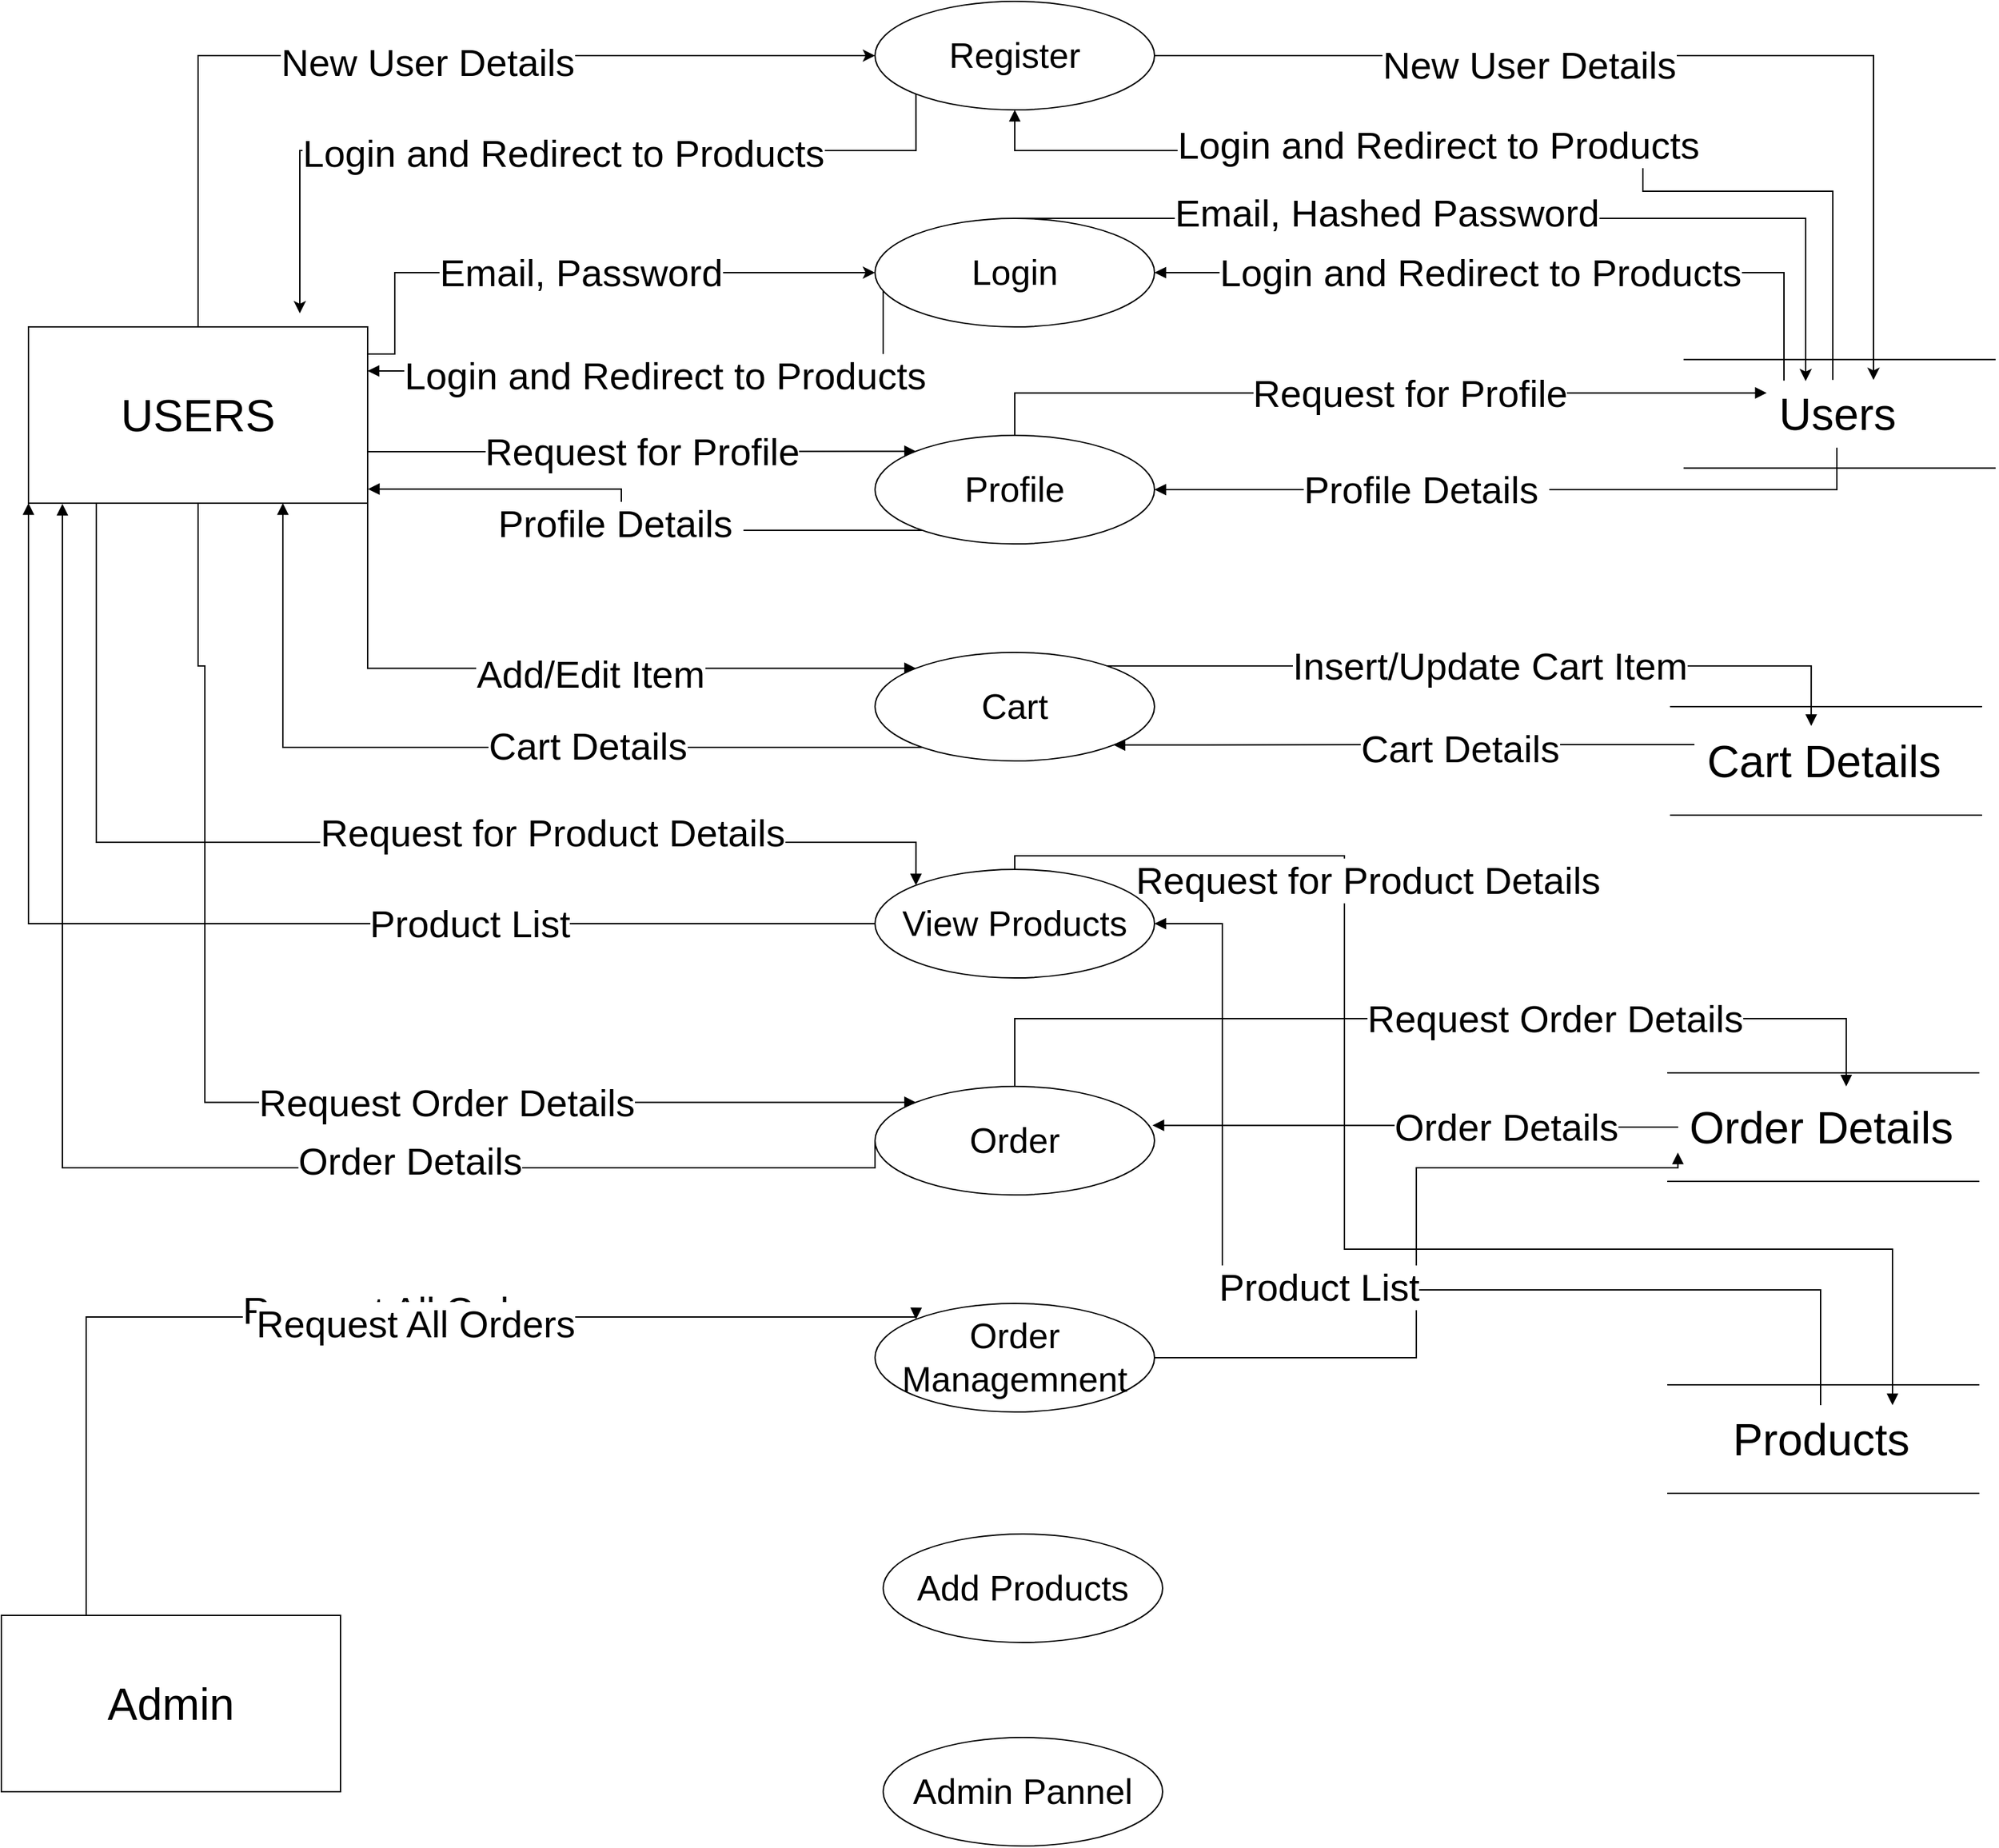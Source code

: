 <mxfile version="16.6.3" type="github">
  <diagram id="rHZXp1hUaD68bFYu-FZW" name="Page-1">
    <mxGraphModel dx="2256" dy="1464" grid="1" gridSize="10" guides="1" tooltips="1" connect="1" arrows="1" fold="1" page="1" pageScale="1" pageWidth="827" pageHeight="1169" math="0" shadow="0">
      <root>
        <mxCell id="0" />
        <mxCell id="1" parent="0" />
        <mxCell id="vq-ofFBgTo_8ThLR1Hz--29" style="edgeStyle=orthogonalEdgeStyle;rounded=0;orthogonalLoop=1;jettySize=auto;html=1;entryX=0;entryY=0.5;entryDx=0;entryDy=0;fontSize=33;" edge="1" parent="1" source="vq-ofFBgTo_8ThLR1Hz--1" target="vq-ofFBgTo_8ThLR1Hz--6">
          <mxGeometry relative="1" as="geometry">
            <Array as="points">
              <mxPoint x="-145" y="40" />
            </Array>
          </mxGeometry>
        </mxCell>
        <mxCell id="vq-ofFBgTo_8ThLR1Hz--30" value="&lt;font style=&quot;font-size: 28px&quot;&gt;New User Details&lt;/font&gt;" style="edgeLabel;html=1;align=center;verticalAlign=middle;resizable=0;points=[];fontSize=33;" vertex="1" connectable="0" parent="vq-ofFBgTo_8ThLR1Hz--29">
          <mxGeometry x="0.056" y="-3" relative="1" as="geometry">
            <mxPoint as="offset" />
          </mxGeometry>
        </mxCell>
        <mxCell id="vq-ofFBgTo_8ThLR1Hz--39" value="Email, Password" style="edgeStyle=orthogonalEdgeStyle;rounded=0;orthogonalLoop=1;jettySize=auto;html=1;fontSize=28;" edge="1" parent="1" source="vq-ofFBgTo_8ThLR1Hz--1" target="vq-ofFBgTo_8ThLR1Hz--2">
          <mxGeometry relative="1" as="geometry">
            <Array as="points">
              <mxPoint y="260" />
              <mxPoint y="200" />
            </Array>
          </mxGeometry>
        </mxCell>
        <mxCell id="vq-ofFBgTo_8ThLR1Hz--49" value="Request for Profile" style="edgeStyle=orthogonalEdgeStyle;rounded=0;orthogonalLoop=1;jettySize=auto;html=1;entryX=0;entryY=0;entryDx=0;entryDy=0;fontSize=28;startArrow=none;startFill=0;endArrow=block;endFill=1;" edge="1" parent="1" source="vq-ofFBgTo_8ThLR1Hz--1" target="vq-ofFBgTo_8ThLR1Hz--3">
          <mxGeometry relative="1" as="geometry">
            <Array as="points">
              <mxPoint x="70" y="332" />
              <mxPoint x="70" y="332" />
            </Array>
          </mxGeometry>
        </mxCell>
        <mxCell id="vq-ofFBgTo_8ThLR1Hz--58" style="edgeStyle=orthogonalEdgeStyle;rounded=0;orthogonalLoop=1;jettySize=auto;html=1;exitX=1;exitY=1;exitDx=0;exitDy=0;entryX=0;entryY=0;entryDx=0;entryDy=0;fontSize=28;startArrow=none;startFill=0;endArrow=block;endFill=1;" edge="1" parent="1" source="vq-ofFBgTo_8ThLR1Hz--1" target="vq-ofFBgTo_8ThLR1Hz--7">
          <mxGeometry relative="1" as="geometry">
            <Array as="points">
              <mxPoint x="-20" y="492" />
            </Array>
          </mxGeometry>
        </mxCell>
        <mxCell id="vq-ofFBgTo_8ThLR1Hz--59" value="Add/Edit Item" style="edgeLabel;html=1;align=center;verticalAlign=middle;resizable=0;points=[];fontSize=28;" vertex="1" connectable="0" parent="vq-ofFBgTo_8ThLR1Hz--58">
          <mxGeometry x="0.086" y="-4" relative="1" as="geometry">
            <mxPoint as="offset" />
          </mxGeometry>
        </mxCell>
        <mxCell id="vq-ofFBgTo_8ThLR1Hz--67" style="edgeStyle=orthogonalEdgeStyle;rounded=0;orthogonalLoop=1;jettySize=auto;html=1;entryX=0;entryY=0;entryDx=0;entryDy=0;fontSize=28;startArrow=none;startFill=0;endArrow=block;endFill=1;" edge="1" parent="1" source="vq-ofFBgTo_8ThLR1Hz--1" target="vq-ofFBgTo_8ThLR1Hz--4">
          <mxGeometry relative="1" as="geometry">
            <Array as="points">
              <mxPoint x="-220" y="620" />
              <mxPoint x="385" y="620" />
            </Array>
          </mxGeometry>
        </mxCell>
        <mxCell id="vq-ofFBgTo_8ThLR1Hz--68" value="Request for Product Details" style="edgeLabel;html=1;align=center;verticalAlign=middle;resizable=0;points=[];fontSize=28;" vertex="1" connectable="0" parent="vq-ofFBgTo_8ThLR1Hz--67">
          <mxGeometry x="0.323" y="7" relative="1" as="geometry">
            <mxPoint as="offset" />
          </mxGeometry>
        </mxCell>
        <mxCell id="vq-ofFBgTo_8ThLR1Hz--77" value="Request Order Details" style="edgeStyle=orthogonalEdgeStyle;rounded=0;orthogonalLoop=1;jettySize=auto;html=1;entryX=0;entryY=0;entryDx=0;entryDy=0;fontSize=28;startArrow=none;startFill=0;endArrow=block;endFill=1;" edge="1" parent="1" source="vq-ofFBgTo_8ThLR1Hz--1" target="vq-ofFBgTo_8ThLR1Hz--8">
          <mxGeometry x="0.29" relative="1" as="geometry">
            <Array as="points">
              <mxPoint x="-145" y="490" />
              <mxPoint x="-140" y="490" />
              <mxPoint x="-140" y="812" />
            </Array>
            <mxPoint x="-1" as="offset" />
          </mxGeometry>
        </mxCell>
        <mxCell id="vq-ofFBgTo_8ThLR1Hz--1" value="&lt;font style=&quot;font-size: 33px&quot;&gt;USERS&lt;/font&gt;" style="rounded=0;whiteSpace=wrap;html=1;" vertex="1" parent="1">
          <mxGeometry x="-270" y="240" width="250" height="130" as="geometry" />
        </mxCell>
        <mxCell id="vq-ofFBgTo_8ThLR1Hz--40" style="edgeStyle=orthogonalEdgeStyle;rounded=0;orthogonalLoop=1;jettySize=auto;html=1;fontSize=28;entryX=0.27;entryY=0.018;entryDx=0;entryDy=0;entryPerimeter=0;" edge="1" parent="1" source="vq-ofFBgTo_8ThLR1Hz--2" target="vq-ofFBgTo_8ThLR1Hz--18">
          <mxGeometry relative="1" as="geometry">
            <mxPoint x="1040" y="280" as="targetPoint" />
            <Array as="points">
              <mxPoint x="1040" y="160" />
            </Array>
          </mxGeometry>
        </mxCell>
        <mxCell id="vq-ofFBgTo_8ThLR1Hz--42" value="Email, Hashed Password" style="edgeLabel;html=1;align=center;verticalAlign=middle;resizable=0;points=[];fontSize=28;" vertex="1" connectable="0" parent="vq-ofFBgTo_8ThLR1Hz--40">
          <mxGeometry x="-0.22" y="4" relative="1" as="geometry">
            <mxPoint as="offset" />
          </mxGeometry>
        </mxCell>
        <mxCell id="vq-ofFBgTo_8ThLR1Hz--47" style="edgeStyle=orthogonalEdgeStyle;rounded=0;orthogonalLoop=1;jettySize=auto;html=1;fontSize=28;startArrow=none;startFill=0;endArrow=block;endFill=1;entryX=1;entryY=0.25;entryDx=0;entryDy=0;" edge="1" parent="1" source="vq-ofFBgTo_8ThLR1Hz--2" target="vq-ofFBgTo_8ThLR1Hz--1">
          <mxGeometry relative="1" as="geometry">
            <mxPoint x="10" y="370" as="targetPoint" />
            <Array as="points">
              <mxPoint x="360" y="273" />
            </Array>
          </mxGeometry>
        </mxCell>
        <mxCell id="vq-ofFBgTo_8ThLR1Hz--48" value="Login and Redirect to Products" style="edgeLabel;html=1;align=center;verticalAlign=middle;resizable=0;points=[];fontSize=28;" vertex="1" connectable="0" parent="vq-ofFBgTo_8ThLR1Hz--47">
          <mxGeometry x="0.22" y="3" relative="1" as="geometry">
            <mxPoint x="48" as="offset" />
          </mxGeometry>
        </mxCell>
        <mxCell id="vq-ofFBgTo_8ThLR1Hz--2" value="&lt;font style=&quot;font-size: 26px&quot;&gt;Login&lt;/font&gt;" style="ellipse;whiteSpace=wrap;html=1;" vertex="1" parent="1">
          <mxGeometry x="354" y="160" width="206" height="80" as="geometry" />
        </mxCell>
        <mxCell id="vq-ofFBgTo_8ThLR1Hz--50" style="edgeStyle=orthogonalEdgeStyle;rounded=0;orthogonalLoop=1;jettySize=auto;html=1;entryX=-0.017;entryY=0.193;entryDx=0;entryDy=0;entryPerimeter=0;fontSize=28;startArrow=none;startFill=0;endArrow=block;endFill=1;" edge="1" parent="1" source="vq-ofFBgTo_8ThLR1Hz--3" target="vq-ofFBgTo_8ThLR1Hz--18">
          <mxGeometry relative="1" as="geometry">
            <Array as="points">
              <mxPoint x="457" y="289" />
            </Array>
          </mxGeometry>
        </mxCell>
        <mxCell id="vq-ofFBgTo_8ThLR1Hz--51" value="Request for Profile" style="edgeLabel;html=1;align=center;verticalAlign=middle;resizable=0;points=[];fontSize=28;" vertex="1" connectable="0" parent="vq-ofFBgTo_8ThLR1Hz--50">
          <mxGeometry x="0.099" relative="1" as="geometry">
            <mxPoint as="offset" />
          </mxGeometry>
        </mxCell>
        <mxCell id="vq-ofFBgTo_8ThLR1Hz--55" style="edgeStyle=orthogonalEdgeStyle;rounded=0;orthogonalLoop=1;jettySize=auto;html=1;entryX=1.001;entryY=0.92;entryDx=0;entryDy=0;entryPerimeter=0;fontSize=28;startArrow=none;startFill=0;endArrow=block;endFill=1;" edge="1" parent="1" source="vq-ofFBgTo_8ThLR1Hz--3" target="vq-ofFBgTo_8ThLR1Hz--1">
          <mxGeometry relative="1" as="geometry">
            <Array as="points">
              <mxPoint x="167" y="390" />
              <mxPoint x="167" y="360" />
            </Array>
          </mxGeometry>
        </mxCell>
        <mxCell id="vq-ofFBgTo_8ThLR1Hz--56" value="Profile Details&amp;nbsp;" style="edgeLabel;html=1;align=center;verticalAlign=middle;resizable=0;points=[];fontSize=28;" vertex="1" connectable="0" parent="vq-ofFBgTo_8ThLR1Hz--55">
          <mxGeometry x="0.037" y="2" relative="1" as="geometry">
            <mxPoint x="1" as="offset" />
          </mxGeometry>
        </mxCell>
        <mxCell id="vq-ofFBgTo_8ThLR1Hz--3" value="&lt;font style=&quot;font-size: 26px&quot;&gt;Profile&lt;/font&gt;" style="ellipse;whiteSpace=wrap;html=1;" vertex="1" parent="1">
          <mxGeometry x="354" y="320" width="206" height="80" as="geometry" />
        </mxCell>
        <mxCell id="vq-ofFBgTo_8ThLR1Hz--69" style="edgeStyle=orthogonalEdgeStyle;rounded=0;orthogonalLoop=1;jettySize=auto;html=1;fontSize=28;startArrow=none;startFill=0;endArrow=block;endFill=1;exitX=0.5;exitY=0;exitDx=0;exitDy=0;" edge="1" parent="1" source="vq-ofFBgTo_8ThLR1Hz--4" target="vq-ofFBgTo_8ThLR1Hz--27">
          <mxGeometry relative="1" as="geometry">
            <mxPoint x="510.0" y="630" as="sourcePoint" />
            <mxPoint x="1104.091" y="1025" as="targetPoint" />
            <Array as="points">
              <mxPoint x="457" y="630" />
              <mxPoint x="700" y="630" />
              <mxPoint x="700" y="920" />
              <mxPoint x="1104" y="920" />
            </Array>
          </mxGeometry>
        </mxCell>
        <mxCell id="vq-ofFBgTo_8ThLR1Hz--70" value="&lt;span style=&quot;color: rgba(0 , 0 , 0 , 0) ; font-family: monospace ; font-size: 0px ; background-color: rgb(248 , 249 , 250)&quot;&gt;%3CmxGraphModel%3E%3Croot%3E%3CmxCell%20id%3D%220%22%2F%3E%3CmxCell%20id%3D%221%22%20parent%3D%220%22%2F%3E%3CmxCell%20id%3D%222%22%20value%3D%22Request%20for%20Product%20Details%22%20style%3D%22edgeLabel%3Bhtml%3D1%3Balign%3Dcenter%3BverticalAlign%3Dmiddle%3Bresizable%3D0%3Bpoints%3D%5B%5D%3BfontSize%3D28%3B%22%20vertex%3D%221%22%20connectable%3D%220%22%20parent%3D%221%22%3E%3CmxGeometry%20x%3D%22-19.819%22%20y%3D%22964.609%22%20as%3D%22geometry%22%2F%3E%3C%2FmxCell%3E%3C%2Froot%3E%3C%2FmxGraphModel%3E&lt;/span&gt;&lt;span style=&quot;color: rgba(0 , 0 , 0 , 0) ; font-family: monospace ; font-size: 0px ; background-color: rgb(248 , 249 , 250)&quot;&gt;%3CmxGraphModel%3E%3Croot%3E%3CmxCell%20id%3D%220%22%2F%3E%3CmxCell%20id%3D%221%22%20parent%3D%220%22%2F%3E%3CmxCell%20id%3D%222%22%20value%3D%22Request%20for%20Product%20Details%22%20style%3D%22edgeLabel%3Bhtml%3D1%3Balign%3Dcenter%3BverticalAlign%3Dmiddle%3Bresizable%3D0%3Bpoints%3D%5B%5D%3BfontSize%3D28%3B%22%20vertex%3D%221%22%20connectable%3D%220%22%20parent%3D%221%22%3E%3CmxGeometry%20x%3D%22-19.819%22%20y%3D%22964.609%22%20as%3D%22geometry%22%2F%3E%3C%2FmxCell%3E%3C%2Froot%3E%3C%2FmxGraphModel%3E&lt;/span&gt;&lt;span style=&quot;color: rgba(0 , 0 , 0 , 0) ; font-family: monospace ; font-size: 0px ; background-color: rgb(248 , 249 , 250)&quot;&gt;%3CmxGraphModel%3E%3Croot%3E%3CmxCell%20id%3D%220%22%2F%3E%3CmxCell%20id%3D%221%22%20parent%3D%220%22%2F%3E%3CmxCell%20id%3D%222%22%20value%3D%22Request%20for%20Product%20Details%22%20style%3D%22edgeLabel%3Bhtml%3D1%3Balign%3Dcenter%3BverticalAlign%3Dmiddle%3Bresizable%3D0%3Bpoints%3D%5B%5D%3BfontSize%3D28%3B%22%20vertex%3D%221%22%20connectable%3D%220%22%20parent%3D%221%22%3E%3CmxGeometry%20x%3D%22-19.819%22%20y%3D%22964.609%22%20as%3D%22geometry%22%2F%3E%3C%2FmxCell%3E%3C%2Froot%3E%3C%2FmxGraphModel%3E&lt;/span&gt;" style="edgeLabel;html=1;align=center;verticalAlign=middle;resizable=0;points=[];fontSize=28;" vertex="1" connectable="0" parent="vq-ofFBgTo_8ThLR1Hz--69">
          <mxGeometry x="-0.148" y="1" relative="1" as="geometry">
            <mxPoint as="offset" />
          </mxGeometry>
        </mxCell>
        <mxCell id="vq-ofFBgTo_8ThLR1Hz--71" value="Request for Product Details" style="edgeLabel;html=1;align=center;verticalAlign=middle;resizable=0;points=[];fontSize=28;" vertex="1" connectable="0" parent="vq-ofFBgTo_8ThLR1Hz--69">
          <mxGeometry x="-0.042" y="-4" relative="1" as="geometry">
            <mxPoint x="21" y="-238" as="offset" />
          </mxGeometry>
        </mxCell>
        <mxCell id="vq-ofFBgTo_8ThLR1Hz--74" style="edgeStyle=orthogonalEdgeStyle;rounded=0;orthogonalLoop=1;jettySize=auto;html=1;exitX=0;exitY=0.5;exitDx=0;exitDy=0;entryX=0;entryY=1;entryDx=0;entryDy=0;fontSize=28;startArrow=none;startFill=0;endArrow=block;endFill=1;" edge="1" parent="1" source="vq-ofFBgTo_8ThLR1Hz--4" target="vq-ofFBgTo_8ThLR1Hz--1">
          <mxGeometry relative="1" as="geometry">
            <Array as="points">
              <mxPoint x="-270" y="680" />
            </Array>
          </mxGeometry>
        </mxCell>
        <mxCell id="vq-ofFBgTo_8ThLR1Hz--75" value="&lt;span style=&quot;color: rgba(0 , 0 , 0 , 0) ; font-family: monospace ; font-size: 0px ; background-color: rgb(248 , 249 , 250)&quot;&gt;%3CmxGraphModel%3E%3Croot%3E%3CmxCell%20id%3D%220%22%2F%3E%3CmxCell%20id%3D%221%22%20parent%3D%220%22%2F%3E%3CmxCell%20id%3D%222%22%20value%3D%22Product%20List%22%20style%3D%22edgeLabel%3Bhtml%3D1%3Balign%3Dcenter%3BverticalAlign%3Dmiddle%3Bresizable%3D0%3Bpoints%3D%5B%5D%3BfontSize%3D28%3B%22%20vertex%3D%221%22%20connectable%3D%220%22%20parent%3D%221%22%3E%3CmxGeometry%20x%3D%22787.909%22%20y%3D%221058%22%20as%3D%22geometry%22%2F%3E%3C%2FmxCell%3E%3C%2Froot%3E%3C%2FmxGraphModel%3E&lt;/span&gt;" style="edgeLabel;html=1;align=center;verticalAlign=middle;resizable=0;points=[];fontSize=28;" vertex="1" connectable="0" parent="vq-ofFBgTo_8ThLR1Hz--74">
          <mxGeometry x="-0.414" relative="1" as="geometry">
            <mxPoint x="1" as="offset" />
          </mxGeometry>
        </mxCell>
        <mxCell id="vq-ofFBgTo_8ThLR1Hz--76" value="Product List" style="edgeLabel;html=1;align=center;verticalAlign=middle;resizable=0;points=[];fontSize=28;" vertex="1" connectable="0" parent="vq-ofFBgTo_8ThLR1Hz--74">
          <mxGeometry x="-0.356" relative="1" as="geometry">
            <mxPoint x="1" as="offset" />
          </mxGeometry>
        </mxCell>
        <mxCell id="vq-ofFBgTo_8ThLR1Hz--4" value="&lt;font style=&quot;font-size: 26px&quot;&gt;View Products&lt;/font&gt;" style="ellipse;whiteSpace=wrap;html=1;" vertex="1" parent="1">
          <mxGeometry x="354" y="640" width="206" height="80" as="geometry" />
        </mxCell>
        <mxCell id="vq-ofFBgTo_8ThLR1Hz--5" value="&lt;font style=&quot;font-size: 26px&quot;&gt;Add Products&lt;/font&gt;" style="ellipse;whiteSpace=wrap;html=1;" vertex="1" parent="1">
          <mxGeometry x="360" y="1130" width="206" height="80" as="geometry" />
        </mxCell>
        <mxCell id="vq-ofFBgTo_8ThLR1Hz--31" style="edgeStyle=orthogonalEdgeStyle;rounded=0;orthogonalLoop=1;jettySize=auto;html=1;fontSize=28;" edge="1" parent="1" source="vq-ofFBgTo_8ThLR1Hz--6" target="vq-ofFBgTo_8ThLR1Hz--18">
          <mxGeometry relative="1" as="geometry">
            <mxPoint x="1070" y="260" as="targetPoint" />
            <Array as="points">
              <mxPoint x="1090" y="40" />
            </Array>
          </mxGeometry>
        </mxCell>
        <mxCell id="vq-ofFBgTo_8ThLR1Hz--32" value="New User Details" style="edgeLabel;html=1;align=center;verticalAlign=middle;resizable=0;points=[];fontSize=28;" vertex="1" connectable="0" parent="vq-ofFBgTo_8ThLR1Hz--31">
          <mxGeometry x="-0.282" y="-7" relative="1" as="geometry">
            <mxPoint as="offset" />
          </mxGeometry>
        </mxCell>
        <mxCell id="vq-ofFBgTo_8ThLR1Hz--36" style="edgeStyle=orthogonalEdgeStyle;rounded=0;orthogonalLoop=1;jettySize=auto;html=1;exitX=0;exitY=1;exitDx=0;exitDy=0;fontSize=28;" edge="1" parent="1" source="vq-ofFBgTo_8ThLR1Hz--6">
          <mxGeometry relative="1" as="geometry">
            <mxPoint x="-70" y="230" as="targetPoint" />
            <Array as="points">
              <mxPoint x="385" y="110" />
              <mxPoint x="-70" y="110" />
            </Array>
          </mxGeometry>
        </mxCell>
        <mxCell id="vq-ofFBgTo_8ThLR1Hz--37" value="Login and Redirect to Products" style="edgeLabel;html=1;align=center;verticalAlign=middle;resizable=0;points=[];fontSize=28;" vertex="1" connectable="0" parent="vq-ofFBgTo_8ThLR1Hz--36">
          <mxGeometry x="-0.019" y="2" relative="1" as="geometry">
            <mxPoint as="offset" />
          </mxGeometry>
        </mxCell>
        <mxCell id="vq-ofFBgTo_8ThLR1Hz--6" value="&lt;font style=&quot;font-size: 26px&quot;&gt;Register&lt;/font&gt;" style="ellipse;whiteSpace=wrap;html=1;" vertex="1" parent="1">
          <mxGeometry x="354" width="206" height="80" as="geometry" />
        </mxCell>
        <mxCell id="vq-ofFBgTo_8ThLR1Hz--60" value="Insert/Update Cart Item" style="edgeStyle=orthogonalEdgeStyle;rounded=0;orthogonalLoop=1;jettySize=auto;html=1;entryX=0.453;entryY=-0.016;entryDx=0;entryDy=0;entryPerimeter=0;fontSize=28;startArrow=none;startFill=0;endArrow=block;endFill=1;" edge="1" parent="1" source="vq-ofFBgTo_8ThLR1Hz--7" target="vq-ofFBgTo_8ThLR1Hz--21">
          <mxGeometry relative="1" as="geometry">
            <Array as="points">
              <mxPoint x="1044" y="490" />
            </Array>
          </mxGeometry>
        </mxCell>
        <mxCell id="vq-ofFBgTo_8ThLR1Hz--63" style="edgeStyle=orthogonalEdgeStyle;rounded=0;orthogonalLoop=1;jettySize=auto;html=1;entryX=0.75;entryY=1;entryDx=0;entryDy=0;fontSize=28;startArrow=none;startFill=0;endArrow=block;endFill=1;" edge="1" parent="1" source="vq-ofFBgTo_8ThLR1Hz--7" target="vq-ofFBgTo_8ThLR1Hz--1">
          <mxGeometry relative="1" as="geometry">
            <Array as="points">
              <mxPoint x="-83" y="550" />
            </Array>
          </mxGeometry>
        </mxCell>
        <mxCell id="vq-ofFBgTo_8ThLR1Hz--64" value="&lt;span style=&quot;color: rgba(0 , 0 , 0 , 0) ; font-family: monospace ; font-size: 0px ; background-color: rgb(248 , 249 , 250)&quot;&gt;%3CmxGraphModel%3E%3Croot%3E%3CmxCell%20id%3D%220%22%2F%3E%3CmxCell%20id%3D%221%22%20parent%3D%220%22%2F%3E%3CmxCell%20id%3D%222%22%20value%3D%22Cart%20Details%22%20style%3D%22edgeLabel%3Bhtml%3D1%3Balign%3Dcenter%3BverticalAlign%3Dmiddle%3Bresizable%3D0%3Bpoints%3D%5B%5D%3BfontSize%3D28%3B%22%20vertex%3D%221%22%20connectable%3D%220%22%20parent%3D%221%22%3E%3CmxGeometry%20x%3D%22779.0%22%20y%3D%22563%22%20as%3D%22geometry%22%2F%3E%3C%2FmxCell%3E%3C%2Froot%3E%3C%2FmxGraphModel%3E&lt;/span&gt;&lt;span style=&quot;color: rgba(0 , 0 , 0 , 0) ; font-family: monospace ; font-size: 0px ; background-color: rgb(248 , 249 , 250)&quot;&gt;%3CmxGraphModel%3E%3Croot%3E%3CmxCell%20id%3D%220%22%2F%3E%3CmxCell%20id%3D%221%22%20parent%3D%220%22%2F%3E%3CmxCell%20id%3D%222%22%20value%3D%22Cart%20Details%22%20style%3D%22edgeLabel%3Bhtml%3D1%3Balign%3Dcenter%3BverticalAlign%3Dmiddle%3Bresizable%3D0%3Bpoints%3D%5B%5D%3BfontSize%3D28%3B%22%20vertex%3D%221%22%20connectable%3D%220%22%20parent%3D%221%22%3E%3CmxGeometry%20x%3D%22779.0%22%20y%3D%22563%22%20as%3D%22geometry%22%2F%3E%3C%2FmxCell%3E%3C%2Froot%3E%3C%2FmxGraphModel%3Ecc&lt;/span&gt;" style="edgeLabel;html=1;align=center;verticalAlign=middle;resizable=0;points=[];fontSize=28;" vertex="1" connectable="0" parent="vq-ofFBgTo_8ThLR1Hz--63">
          <mxGeometry x="-0.326" y="2" relative="1" as="geometry">
            <mxPoint x="1" as="offset" />
          </mxGeometry>
        </mxCell>
        <mxCell id="vq-ofFBgTo_8ThLR1Hz--65" value="Cart Details" style="edgeLabel;html=1;align=center;verticalAlign=middle;resizable=0;points=[];fontSize=28;" vertex="1" connectable="0" parent="vq-ofFBgTo_8ThLR1Hz--63">
          <mxGeometry x="-0.237" y="-1" relative="1" as="geometry">
            <mxPoint x="1" as="offset" />
          </mxGeometry>
        </mxCell>
        <mxCell id="vq-ofFBgTo_8ThLR1Hz--7" value="&lt;font style=&quot;font-size: 26px&quot;&gt;Cart&lt;/font&gt;" style="ellipse;whiteSpace=wrap;html=1;" vertex="1" parent="1">
          <mxGeometry x="354" y="480" width="206" height="80" as="geometry" />
        </mxCell>
        <mxCell id="vq-ofFBgTo_8ThLR1Hz--78" value="Request Order Details" style="edgeStyle=orthogonalEdgeStyle;rounded=0;orthogonalLoop=1;jettySize=auto;html=1;entryX=0.59;entryY=-0.1;entryDx=0;entryDy=0;entryPerimeter=0;fontSize=28;startArrow=none;startFill=0;endArrow=block;endFill=1;" edge="1" parent="1" source="vq-ofFBgTo_8ThLR1Hz--8" target="vq-ofFBgTo_8ThLR1Hz--24">
          <mxGeometry x="0.257" relative="1" as="geometry">
            <Array as="points">
              <mxPoint x="457" y="750" />
              <mxPoint x="1070" y="750" />
            </Array>
            <mxPoint as="offset" />
          </mxGeometry>
        </mxCell>
        <mxCell id="vq-ofFBgTo_8ThLR1Hz--80" style="edgeStyle=orthogonalEdgeStyle;rounded=0;orthogonalLoop=1;jettySize=auto;html=1;exitX=0;exitY=0.5;exitDx=0;exitDy=0;entryX=0.1;entryY=1.004;entryDx=0;entryDy=0;entryPerimeter=0;fontSize=28;startArrow=none;startFill=0;endArrow=block;endFill=1;" edge="1" parent="1" source="vq-ofFBgTo_8ThLR1Hz--8" target="vq-ofFBgTo_8ThLR1Hz--1">
          <mxGeometry relative="1" as="geometry">
            <Array as="points">
              <mxPoint x="354" y="860" />
              <mxPoint x="-245" y="860" />
            </Array>
          </mxGeometry>
        </mxCell>
        <mxCell id="vq-ofFBgTo_8ThLR1Hz--81" value="Order Details" style="edgeLabel;html=1;align=center;verticalAlign=middle;resizable=0;points=[];fontSize=28;" vertex="1" connectable="0" parent="vq-ofFBgTo_8ThLR1Hz--80">
          <mxGeometry x="-0.477" y="5" relative="1" as="geometry">
            <mxPoint x="-73" y="-10" as="offset" />
          </mxGeometry>
        </mxCell>
        <mxCell id="vq-ofFBgTo_8ThLR1Hz--8" value="&lt;font style=&quot;font-size: 26px&quot;&gt;Order&lt;/font&gt;" style="ellipse;whiteSpace=wrap;html=1;" vertex="1" parent="1">
          <mxGeometry x="354" y="800" width="206" height="80" as="geometry" />
        </mxCell>
        <mxCell id="vq-ofFBgTo_8ThLR1Hz--9" value="&lt;font style=&quot;font-size: 26px&quot;&gt;Admin Pannel&lt;/font&gt;" style="ellipse;whiteSpace=wrap;html=1;" vertex="1" parent="1">
          <mxGeometry x="360" y="1280" width="206" height="80" as="geometry" />
        </mxCell>
        <mxCell id="vq-ofFBgTo_8ThLR1Hz--85" style="edgeStyle=orthogonalEdgeStyle;rounded=0;orthogonalLoop=1;jettySize=auto;html=1;exitX=1;exitY=0.5;exitDx=0;exitDy=0;entryX=-0.001;entryY=0.875;entryDx=0;entryDy=0;entryPerimeter=0;fontSize=28;startArrow=none;startFill=0;endArrow=block;endFill=1;" edge="1" parent="1" source="vq-ofFBgTo_8ThLR1Hz--12" target="vq-ofFBgTo_8ThLR1Hz--24">
          <mxGeometry relative="1" as="geometry">
            <Array as="points">
              <mxPoint x="753" y="1000" />
              <mxPoint x="753" y="860" />
              <mxPoint x="946" y="860" />
            </Array>
          </mxGeometry>
        </mxCell>
        <mxCell id="vq-ofFBgTo_8ThLR1Hz--87" value="&lt;span style=&quot;color: rgba(0 , 0 , 0 , 0) ; font-family: monospace ; font-size: 0px ; background-color: rgb(248 , 249 , 250)&quot;&gt;%3CmxGraphModel%3E%3Croot%3E%3CmxCell%20id%3D%220%22%2F%3E%3CmxCell%20id%3D%221%22%20parent%3D%220%22%2F%3E%3CmxCell%20id%3D%222%22%20value%3D%22Request%20All%20Orders%22%20style%3D%22edgeLabel%3Bhtml%3D1%3Balign%3Dcenter%3BverticalAlign%3Dmiddle%3Bresizable%3D0%3Bpoints%3D%5B%5D%3BfontSize%3D28%3B%22%20vertex%3D%221%22%20connectable%3D%220%22%20parent%3D%221%22%3E%3CmxGeometry%20x%3D%224.455%22%20y%3D%22965%22%20as%3D%22geometry%22%2F%3E%3C%2FmxCell%3E%3C%2Froot%3E%3C%2FmxGraphModel%3ERequest&amp;nbsp;&lt;/span&gt;" style="edgeLabel;html=1;align=center;verticalAlign=middle;resizable=0;points=[];fontSize=28;" vertex="1" connectable="0" parent="vq-ofFBgTo_8ThLR1Hz--85">
          <mxGeometry x="-0.768" y="-1" relative="1" as="geometry">
            <mxPoint as="offset" />
          </mxGeometry>
        </mxCell>
        <mxCell id="vq-ofFBgTo_8ThLR1Hz--12" value="&lt;font style=&quot;font-size: 26px&quot;&gt;Order Managemnent&lt;/font&gt;&lt;span style=&quot;color: rgba(0 , 0 , 0 , 0) ; font-family: monospace ; font-size: 0px&quot;&gt;%3CmxGraphModel%3E%3Croot%3E%3CmxCell%20id%3D%220%22%2F%3E%3CmxCell%20id%3D%221%22%20parent%3D%220%22%2F%3E%3CmxCell%20id%3D%222%22%20value%3D%22%26lt%3Bfont%20style%3D%26quot%3Bfont-size%3A%2026px%26quot%3B%26gt%3BAdmin%20Pannel%26lt%3B%2Ffont%26gt%3B%22%20style%3D%22ellipse%3BwhiteSpace%3Dwrap%3Bhtml%3D1%3B%22%20vertex%3D%221%22%20parent%3D%221%22%3E%3CmxGeometry%20x%3D%22354%22%20y%3D%221120%22%20width%3D%22206%22%20height%3D%2280%22%20as%3D%22geometry%22%2F%3E%3C%2FmxCell%3E%3C%2Froot%3E%3C%2FmxGraphModel%3E&lt;/span&gt;" style="ellipse;whiteSpace=wrap;html=1;" vertex="1" parent="1">
          <mxGeometry x="354" y="960" width="206" height="80" as="geometry" />
        </mxCell>
        <mxCell id="vq-ofFBgTo_8ThLR1Hz--82" style="edgeStyle=orthogonalEdgeStyle;rounded=0;orthogonalLoop=1;jettySize=auto;html=1;exitX=0.25;exitY=0;exitDx=0;exitDy=0;entryX=0;entryY=0;entryDx=0;entryDy=0;fontSize=28;startArrow=none;startFill=0;endArrow=block;endFill=1;" edge="1" parent="1" source="vq-ofFBgTo_8ThLR1Hz--14" target="vq-ofFBgTo_8ThLR1Hz--12">
          <mxGeometry relative="1" as="geometry">
            <Array as="points">
              <mxPoint x="-227" y="970" />
              <mxPoint x="385" y="970" />
            </Array>
          </mxGeometry>
        </mxCell>
        <mxCell id="vq-ofFBgTo_8ThLR1Hz--84" value="Request All Orders" style="edgeLabel;html=1;align=center;verticalAlign=middle;resizable=0;points=[];fontSize=28;" vertex="1" connectable="0" parent="vq-ofFBgTo_8ThLR1Hz--82">
          <mxGeometry x="0.083" y="5" relative="1" as="geometry">
            <mxPoint x="1" as="offset" />
          </mxGeometry>
        </mxCell>
        <mxCell id="vq-ofFBgTo_8ThLR1Hz--14" value="&lt;span style=&quot;font-size: 33px&quot;&gt;Admin&lt;/span&gt;" style="rounded=0;whiteSpace=wrap;html=1;" vertex="1" parent="1">
          <mxGeometry x="-290" y="1190" width="250" height="130" as="geometry" />
        </mxCell>
        <mxCell id="vq-ofFBgTo_8ThLR1Hz--16" value="" style="endArrow=none;html=1;rounded=0;fontSize=33;" edge="1" parent="1">
          <mxGeometry width="50" height="50" relative="1" as="geometry">
            <mxPoint x="950" y="264.09" as="sourcePoint" />
            <mxPoint x="1180" y="264.09" as="targetPoint" />
          </mxGeometry>
        </mxCell>
        <mxCell id="vq-ofFBgTo_8ThLR1Hz--17" value="" style="endArrow=none;html=1;rounded=0;fontSize=33;" edge="1" parent="1">
          <mxGeometry width="50" height="50" relative="1" as="geometry">
            <mxPoint x="950" y="344.09" as="sourcePoint" />
            <mxPoint x="1180" y="344.09" as="targetPoint" />
          </mxGeometry>
        </mxCell>
        <mxCell id="vq-ofFBgTo_8ThLR1Hz--33" style="edgeStyle=orthogonalEdgeStyle;rounded=0;orthogonalLoop=1;jettySize=auto;html=1;fontSize=28;entryX=0.5;entryY=1;entryDx=0;entryDy=0;startArrow=none;startFill=0;endArrow=block;endFill=1;" edge="1" parent="1" source="vq-ofFBgTo_8ThLR1Hz--18" target="vq-ofFBgTo_8ThLR1Hz--6">
          <mxGeometry relative="1" as="geometry">
            <mxPoint x="1060" y="270" as="sourcePoint" />
            <mxPoint x="480" y="90" as="targetPoint" />
            <Array as="points">
              <mxPoint x="1060" y="140" />
              <mxPoint x="920" y="140" />
              <mxPoint x="920" y="110" />
              <mxPoint x="457" y="110" />
            </Array>
          </mxGeometry>
        </mxCell>
        <mxCell id="vq-ofFBgTo_8ThLR1Hz--34" value="Login and Redirect to Products" style="edgeLabel;html=1;align=center;verticalAlign=middle;resizable=0;points=[];fontSize=28;" vertex="1" connectable="0" parent="vq-ofFBgTo_8ThLR1Hz--33">
          <mxGeometry x="0.147" y="-4" relative="1" as="geometry">
            <mxPoint as="offset" />
          </mxGeometry>
        </mxCell>
        <mxCell id="vq-ofFBgTo_8ThLR1Hz--43" style="edgeStyle=orthogonalEdgeStyle;rounded=0;orthogonalLoop=1;jettySize=auto;html=1;fontSize=28;startArrow=none;startFill=0;endArrow=block;endFill=1;entryX=1;entryY=0.5;entryDx=0;entryDy=0;exitX=0.11;exitY=0.011;exitDx=0;exitDy=0;exitPerimeter=0;" edge="1" parent="1" source="vq-ofFBgTo_8ThLR1Hz--18" target="vq-ofFBgTo_8ThLR1Hz--2">
          <mxGeometry relative="1" as="geometry">
            <mxPoint x="870" y="220" as="targetPoint" />
          </mxGeometry>
        </mxCell>
        <mxCell id="vq-ofFBgTo_8ThLR1Hz--44" value="Login and Redirect to Products" style="edgeLabel;html=1;align=center;verticalAlign=middle;resizable=0;points=[];fontSize=28;" vertex="1" connectable="0" parent="vq-ofFBgTo_8ThLR1Hz--43">
          <mxGeometry x="0.397" y="1" relative="1" as="geometry">
            <mxPoint x="76" y="-1" as="offset" />
          </mxGeometry>
        </mxCell>
        <mxCell id="vq-ofFBgTo_8ThLR1Hz--52" style="edgeStyle=orthogonalEdgeStyle;rounded=0;orthogonalLoop=1;jettySize=auto;html=1;entryX=1;entryY=0.5;entryDx=0;entryDy=0;fontSize=28;startArrow=none;startFill=0;endArrow=block;endFill=1;" edge="1" parent="1" source="vq-ofFBgTo_8ThLR1Hz--18" target="vq-ofFBgTo_8ThLR1Hz--3">
          <mxGeometry relative="1" as="geometry">
            <Array as="points">
              <mxPoint x="1063" y="360" />
            </Array>
          </mxGeometry>
        </mxCell>
        <mxCell id="vq-ofFBgTo_8ThLR1Hz--53" value="Profile Details&amp;nbsp;" style="edgeLabel;html=1;align=center;verticalAlign=middle;resizable=0;points=[];fontSize=28;" vertex="1" connectable="0" parent="vq-ofFBgTo_8ThLR1Hz--52">
          <mxGeometry x="-0.125" y="-6" relative="1" as="geometry">
            <mxPoint x="-101" y="6" as="offset" />
          </mxGeometry>
        </mxCell>
        <mxCell id="vq-ofFBgTo_8ThLR1Hz--18" value="Users" style="text;html=1;align=center;verticalAlign=middle;resizable=0;points=[];autosize=1;strokeColor=none;fillColor=none;fontSize=33;" vertex="1" parent="1">
          <mxGeometry x="1013" y="279.09" width="100" height="50" as="geometry" />
        </mxCell>
        <mxCell id="vq-ofFBgTo_8ThLR1Hz--19" value="" style="endArrow=none;html=1;rounded=0;fontSize=33;" edge="1" parent="1">
          <mxGeometry width="50" height="50" relative="1" as="geometry">
            <mxPoint x="940" y="520.0" as="sourcePoint" />
            <mxPoint x="1170" y="520.0" as="targetPoint" />
          </mxGeometry>
        </mxCell>
        <mxCell id="vq-ofFBgTo_8ThLR1Hz--20" value="" style="endArrow=none;html=1;rounded=0;fontSize=33;" edge="1" parent="1">
          <mxGeometry width="50" height="50" relative="1" as="geometry">
            <mxPoint x="940" y="600.0" as="sourcePoint" />
            <mxPoint x="1170" y="600.0" as="targetPoint" />
          </mxGeometry>
        </mxCell>
        <mxCell id="vq-ofFBgTo_8ThLR1Hz--61" style="edgeStyle=orthogonalEdgeStyle;rounded=0;orthogonalLoop=1;jettySize=auto;html=1;entryX=1;entryY=1;entryDx=0;entryDy=0;fontSize=28;startArrow=none;startFill=0;endArrow=block;endFill=1;" edge="1" parent="1" source="vq-ofFBgTo_8ThLR1Hz--21" target="vq-ofFBgTo_8ThLR1Hz--7">
          <mxGeometry relative="1" as="geometry">
            <Array as="points">
              <mxPoint x="780" y="548" />
              <mxPoint x="780" y="548" />
            </Array>
          </mxGeometry>
        </mxCell>
        <mxCell id="vq-ofFBgTo_8ThLR1Hz--62" value="Cart Details" style="edgeLabel;html=1;align=center;verticalAlign=middle;resizable=0;points=[];fontSize=28;" vertex="1" connectable="0" parent="vq-ofFBgTo_8ThLR1Hz--61">
          <mxGeometry x="-0.184" y="3" relative="1" as="geometry">
            <mxPoint x="1" as="offset" />
          </mxGeometry>
        </mxCell>
        <mxCell id="vq-ofFBgTo_8ThLR1Hz--21" value="Cart Details" style="text;html=1;align=center;verticalAlign=middle;resizable=0;points=[];autosize=1;strokeColor=none;fillColor=none;fontSize=33;" vertex="1" parent="1">
          <mxGeometry x="958" y="535" width="190" height="50" as="geometry" />
        </mxCell>
        <mxCell id="vq-ofFBgTo_8ThLR1Hz--22" value="" style="endArrow=none;html=1;rounded=0;fontSize=33;" edge="1" parent="1">
          <mxGeometry width="50" height="50" relative="1" as="geometry">
            <mxPoint x="938" y="790" as="sourcePoint" />
            <mxPoint x="1168" y="790" as="targetPoint" />
          </mxGeometry>
        </mxCell>
        <mxCell id="vq-ofFBgTo_8ThLR1Hz--23" value="" style="endArrow=none;html=1;rounded=0;fontSize=33;" edge="1" parent="1">
          <mxGeometry width="50" height="50" relative="1" as="geometry">
            <mxPoint x="938" y="870" as="sourcePoint" />
            <mxPoint x="1168" y="870" as="targetPoint" />
          </mxGeometry>
        </mxCell>
        <mxCell id="vq-ofFBgTo_8ThLR1Hz--79" value="Order Details" style="edgeStyle=orthogonalEdgeStyle;rounded=0;orthogonalLoop=1;jettySize=auto;html=1;entryX=0.993;entryY=0.359;entryDx=0;entryDy=0;entryPerimeter=0;fontSize=28;startArrow=none;startFill=0;endArrow=block;endFill=1;" edge="1" parent="1" source="vq-ofFBgTo_8ThLR1Hz--24" target="vq-ofFBgTo_8ThLR1Hz--8">
          <mxGeometry x="-0.352" relative="1" as="geometry">
            <mxPoint x="-1" as="offset" />
          </mxGeometry>
        </mxCell>
        <mxCell id="vq-ofFBgTo_8ThLR1Hz--24" value="Order Details" style="text;html=1;align=center;verticalAlign=middle;resizable=0;points=[];autosize=1;strokeColor=none;fillColor=none;fontSize=33;" vertex="1" parent="1">
          <mxGeometry x="946" y="805" width="210" height="50" as="geometry" />
        </mxCell>
        <mxCell id="vq-ofFBgTo_8ThLR1Hz--25" value="" style="endArrow=none;html=1;rounded=0;fontSize=33;" edge="1" parent="1">
          <mxGeometry width="50" height="50" relative="1" as="geometry">
            <mxPoint x="938" y="1020" as="sourcePoint" />
            <mxPoint x="1168" y="1020" as="targetPoint" />
          </mxGeometry>
        </mxCell>
        <mxCell id="vq-ofFBgTo_8ThLR1Hz--26" value="" style="endArrow=none;html=1;rounded=0;fontSize=33;" edge="1" parent="1">
          <mxGeometry width="50" height="50" relative="1" as="geometry">
            <mxPoint x="938" y="1100" as="sourcePoint" />
            <mxPoint x="1168" y="1100" as="targetPoint" />
          </mxGeometry>
        </mxCell>
        <mxCell id="vq-ofFBgTo_8ThLR1Hz--72" style="edgeStyle=orthogonalEdgeStyle;rounded=0;orthogonalLoop=1;jettySize=auto;html=1;entryX=1;entryY=0.5;entryDx=0;entryDy=0;fontSize=28;startArrow=none;startFill=0;endArrow=block;endFill=1;" edge="1" parent="1" source="vq-ofFBgTo_8ThLR1Hz--27" target="vq-ofFBgTo_8ThLR1Hz--4">
          <mxGeometry relative="1" as="geometry">
            <Array as="points">
              <mxPoint x="1051" y="950" />
              <mxPoint x="610" y="950" />
              <mxPoint x="610" y="680" />
            </Array>
          </mxGeometry>
        </mxCell>
        <mxCell id="vq-ofFBgTo_8ThLR1Hz--73" value="Product List" style="edgeLabel;html=1;align=center;verticalAlign=middle;resizable=0;points=[];fontSize=28;" vertex="1" connectable="0" parent="vq-ofFBgTo_8ThLR1Hz--72">
          <mxGeometry x="-0.202" y="-2" relative="1" as="geometry">
            <mxPoint x="-118" as="offset" />
          </mxGeometry>
        </mxCell>
        <mxCell id="vq-ofFBgTo_8ThLR1Hz--27" value="Products" style="text;html=1;align=center;verticalAlign=middle;resizable=0;points=[];autosize=1;strokeColor=none;fillColor=none;fontSize=33;" vertex="1" parent="1">
          <mxGeometry x="976" y="1035" width="150" height="50" as="geometry" />
        </mxCell>
        <mxCell id="vq-ofFBgTo_8ThLR1Hz--86" value="Request All Orders" style="edgeLabel;html=1;align=center;verticalAlign=middle;resizable=0;points=[];fontSize=28;" vertex="1" connectable="0" parent="1">
          <mxGeometry x="14.455" y="975" as="geometry" />
        </mxCell>
      </root>
    </mxGraphModel>
  </diagram>
</mxfile>
